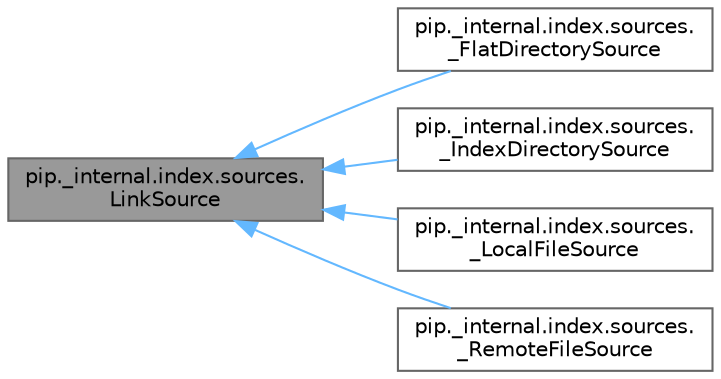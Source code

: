 digraph "pip._internal.index.sources.LinkSource"
{
 // LATEX_PDF_SIZE
  bgcolor="transparent";
  edge [fontname=Helvetica,fontsize=10,labelfontname=Helvetica,labelfontsize=10];
  node [fontname=Helvetica,fontsize=10,shape=box,height=0.2,width=0.4];
  rankdir="LR";
  Node1 [id="Node000001",label="pip._internal.index.sources.\lLinkSource",height=0.2,width=0.4,color="gray40", fillcolor="grey60", style="filled", fontcolor="black",tooltip=" "];
  Node1 -> Node2 [id="edge1_Node000001_Node000002",dir="back",color="steelblue1",style="solid",tooltip=" "];
  Node2 [id="Node000002",label="pip._internal.index.sources.\l_FlatDirectorySource",height=0.2,width=0.4,color="gray40", fillcolor="white", style="filled",URL="$classpip_1_1__internal_1_1index_1_1sources_1_1___flat_directory_source.html",tooltip=" "];
  Node1 -> Node3 [id="edge2_Node000001_Node000003",dir="back",color="steelblue1",style="solid",tooltip=" "];
  Node3 [id="Node000003",label="pip._internal.index.sources.\l_IndexDirectorySource",height=0.2,width=0.4,color="gray40", fillcolor="white", style="filled",URL="$classpip_1_1__internal_1_1index_1_1sources_1_1___index_directory_source.html",tooltip=" "];
  Node1 -> Node4 [id="edge3_Node000001_Node000004",dir="back",color="steelblue1",style="solid",tooltip=" "];
  Node4 [id="Node000004",label="pip._internal.index.sources.\l_LocalFileSource",height=0.2,width=0.4,color="gray40", fillcolor="white", style="filled",URL="$classpip_1_1__internal_1_1index_1_1sources_1_1___local_file_source.html",tooltip=" "];
  Node1 -> Node5 [id="edge4_Node000001_Node000005",dir="back",color="steelblue1",style="solid",tooltip=" "];
  Node5 [id="Node000005",label="pip._internal.index.sources.\l_RemoteFileSource",height=0.2,width=0.4,color="gray40", fillcolor="white", style="filled",URL="$classpip_1_1__internal_1_1index_1_1sources_1_1___remote_file_source.html",tooltip=" "];
}
